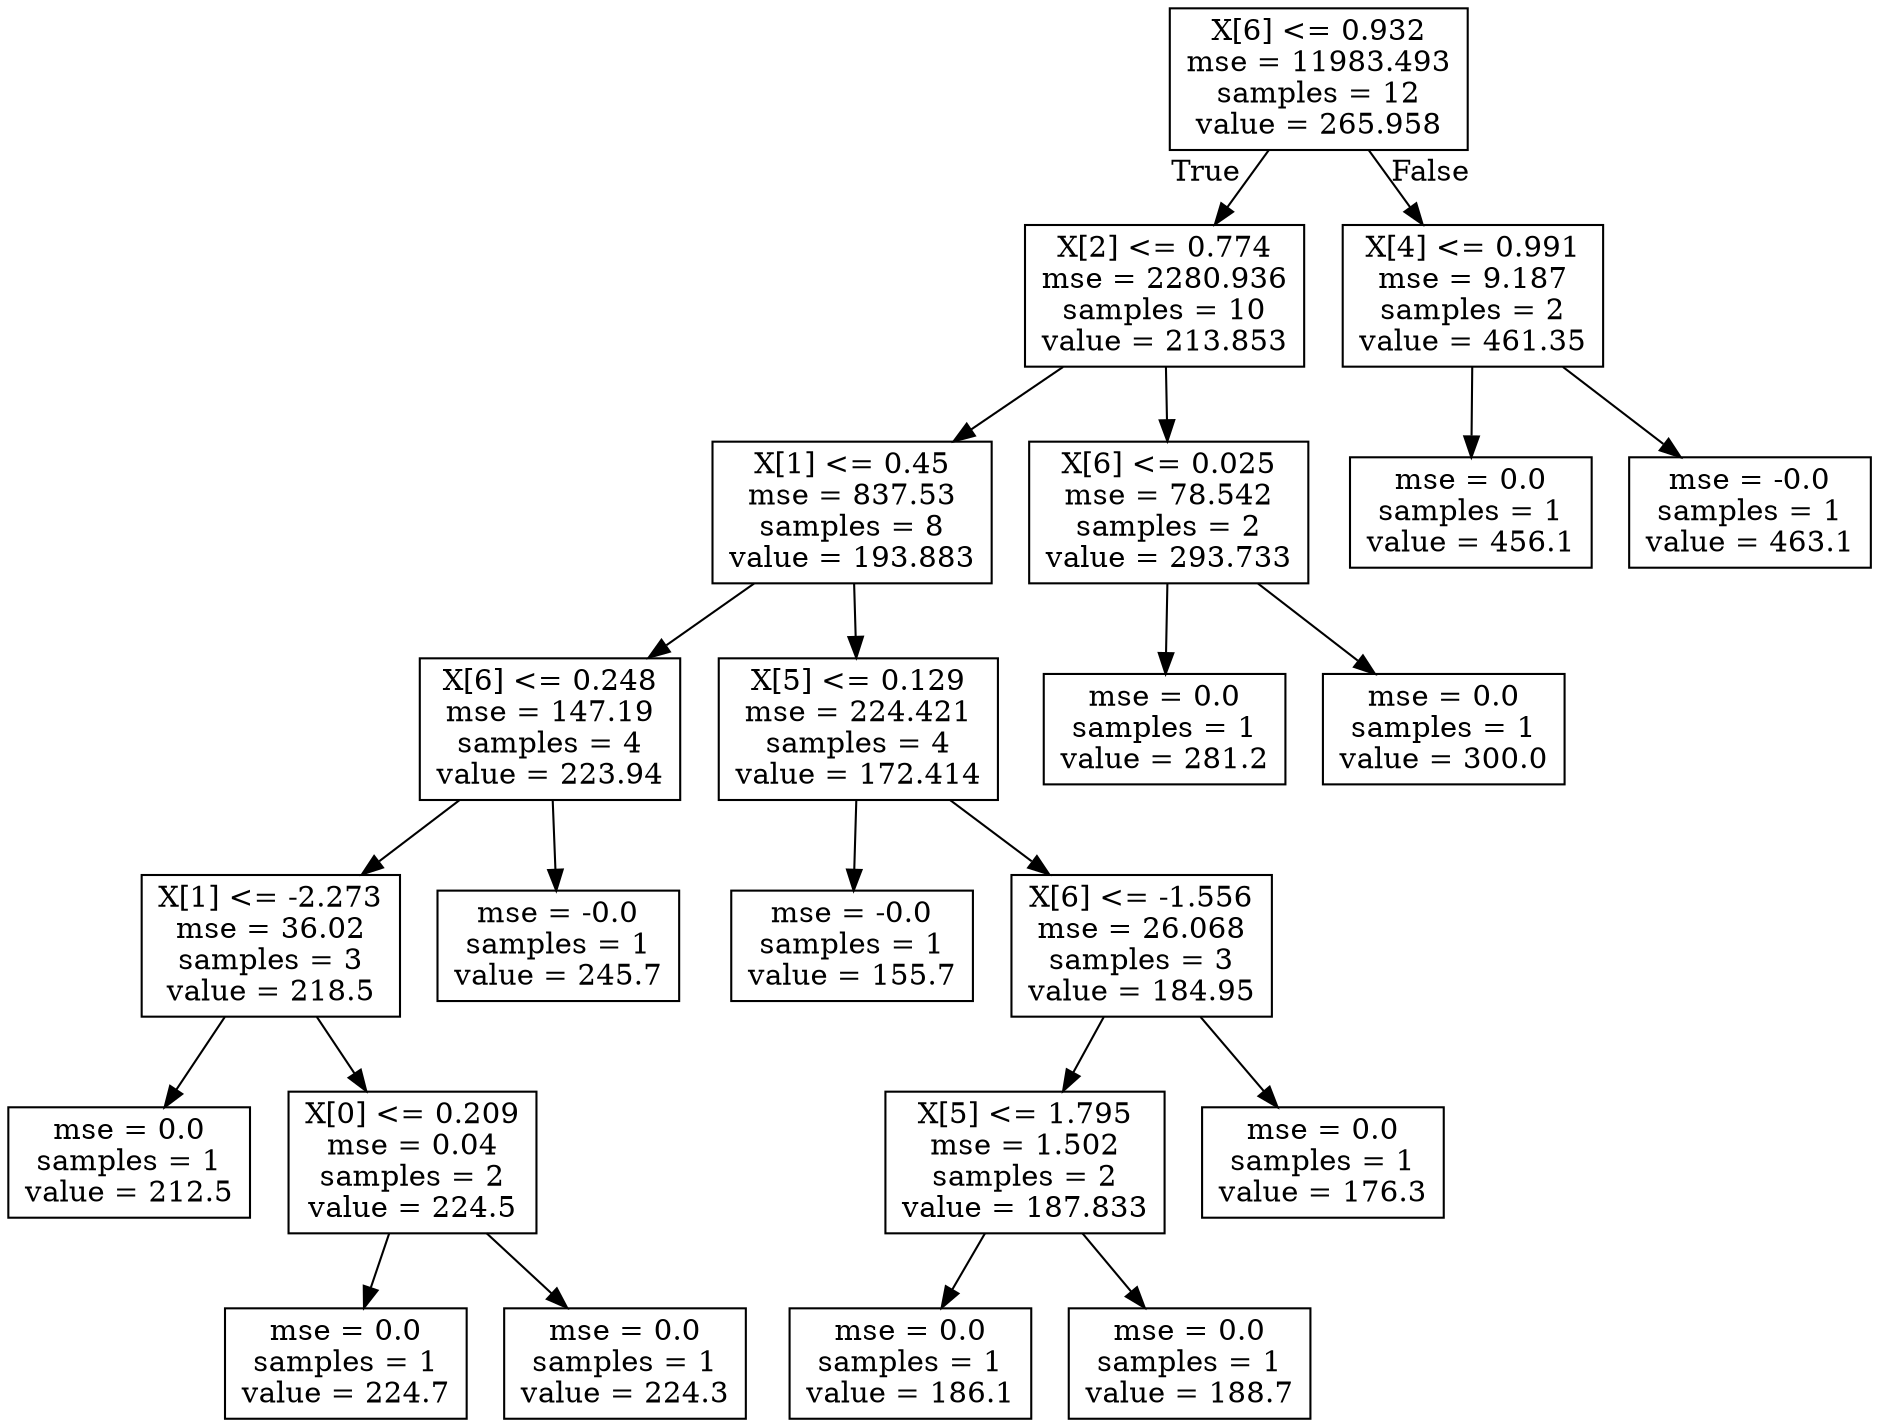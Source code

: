 digraph Tree {
node [shape=box] ;
0 [label="X[6] <= 0.932\nmse = 11983.493\nsamples = 12\nvalue = 265.958"] ;
1 [label="X[2] <= 0.774\nmse = 2280.936\nsamples = 10\nvalue = 213.853"] ;
0 -> 1 [labeldistance=2.5, labelangle=45, headlabel="True"] ;
2 [label="X[1] <= 0.45\nmse = 837.53\nsamples = 8\nvalue = 193.883"] ;
1 -> 2 ;
3 [label="X[6] <= 0.248\nmse = 147.19\nsamples = 4\nvalue = 223.94"] ;
2 -> 3 ;
4 [label="X[1] <= -2.273\nmse = 36.02\nsamples = 3\nvalue = 218.5"] ;
3 -> 4 ;
5 [label="mse = 0.0\nsamples = 1\nvalue = 212.5"] ;
4 -> 5 ;
6 [label="X[0] <= 0.209\nmse = 0.04\nsamples = 2\nvalue = 224.5"] ;
4 -> 6 ;
7 [label="mse = 0.0\nsamples = 1\nvalue = 224.7"] ;
6 -> 7 ;
8 [label="mse = 0.0\nsamples = 1\nvalue = 224.3"] ;
6 -> 8 ;
9 [label="mse = -0.0\nsamples = 1\nvalue = 245.7"] ;
3 -> 9 ;
10 [label="X[5] <= 0.129\nmse = 224.421\nsamples = 4\nvalue = 172.414"] ;
2 -> 10 ;
11 [label="mse = -0.0\nsamples = 1\nvalue = 155.7"] ;
10 -> 11 ;
12 [label="X[6] <= -1.556\nmse = 26.068\nsamples = 3\nvalue = 184.95"] ;
10 -> 12 ;
13 [label="X[5] <= 1.795\nmse = 1.502\nsamples = 2\nvalue = 187.833"] ;
12 -> 13 ;
14 [label="mse = 0.0\nsamples = 1\nvalue = 186.1"] ;
13 -> 14 ;
15 [label="mse = 0.0\nsamples = 1\nvalue = 188.7"] ;
13 -> 15 ;
16 [label="mse = 0.0\nsamples = 1\nvalue = 176.3"] ;
12 -> 16 ;
17 [label="X[6] <= 0.025\nmse = 78.542\nsamples = 2\nvalue = 293.733"] ;
1 -> 17 ;
18 [label="mse = 0.0\nsamples = 1\nvalue = 281.2"] ;
17 -> 18 ;
19 [label="mse = 0.0\nsamples = 1\nvalue = 300.0"] ;
17 -> 19 ;
20 [label="X[4] <= 0.991\nmse = 9.187\nsamples = 2\nvalue = 461.35"] ;
0 -> 20 [labeldistance=2.5, labelangle=-45, headlabel="False"] ;
21 [label="mse = 0.0\nsamples = 1\nvalue = 456.1"] ;
20 -> 21 ;
22 [label="mse = -0.0\nsamples = 1\nvalue = 463.1"] ;
20 -> 22 ;
}